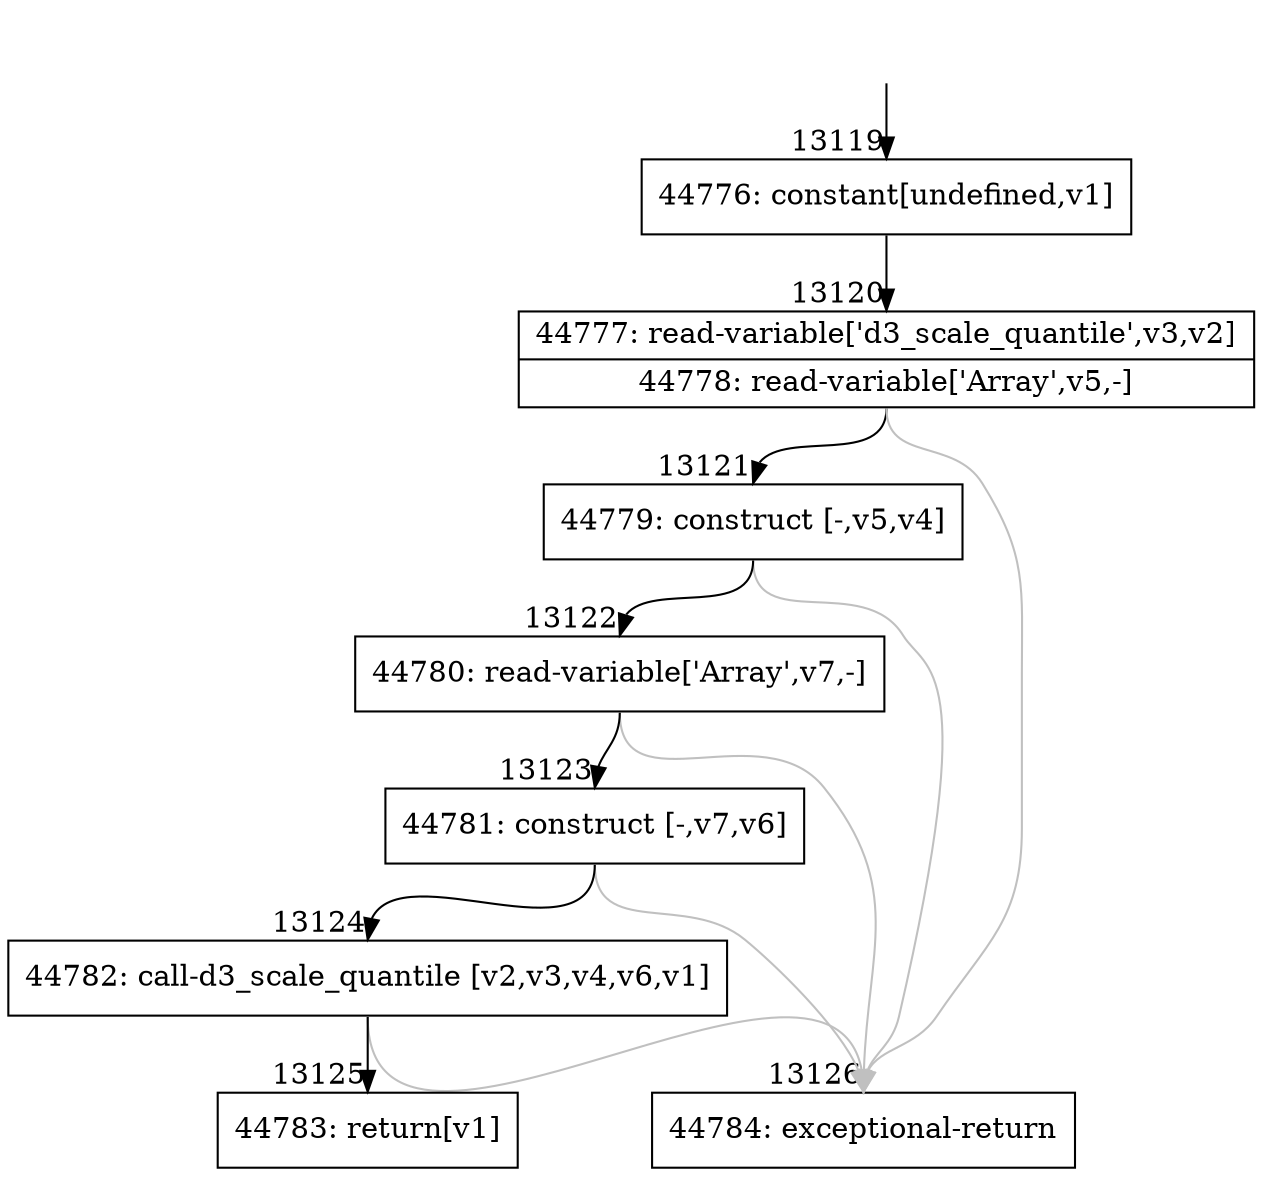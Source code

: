 digraph {
rankdir="TD"
BB_entry1218[shape=none,label=""];
BB_entry1218 -> BB13119 [tailport=s, headport=n, headlabel="    13119"]
BB13119 [shape=record label="{44776: constant[undefined,v1]}" ] 
BB13119 -> BB13120 [tailport=s, headport=n, headlabel="      13120"]
BB13120 [shape=record label="{44777: read-variable['d3_scale_quantile',v3,v2]|44778: read-variable['Array',v5,-]}" ] 
BB13120 -> BB13121 [tailport=s, headport=n, headlabel="      13121"]
BB13120 -> BB13126 [tailport=s, headport=n, color=gray, headlabel="      13126"]
BB13121 [shape=record label="{44779: construct [-,v5,v4]}" ] 
BB13121 -> BB13122 [tailport=s, headport=n, headlabel="      13122"]
BB13121 -> BB13126 [tailport=s, headport=n, color=gray]
BB13122 [shape=record label="{44780: read-variable['Array',v7,-]}" ] 
BB13122 -> BB13123 [tailport=s, headport=n, headlabel="      13123"]
BB13122 -> BB13126 [tailport=s, headport=n, color=gray]
BB13123 [shape=record label="{44781: construct [-,v7,v6]}" ] 
BB13123 -> BB13124 [tailport=s, headport=n, headlabel="      13124"]
BB13123 -> BB13126 [tailport=s, headport=n, color=gray]
BB13124 [shape=record label="{44782: call-d3_scale_quantile [v2,v3,v4,v6,v1]}" ] 
BB13124 -> BB13125 [tailport=s, headport=n, headlabel="      13125"]
BB13124 -> BB13126 [tailport=s, headport=n, color=gray]
BB13125 [shape=record label="{44783: return[v1]}" ] 
BB13126 [shape=record label="{44784: exceptional-return}" ] 
//#$~ 7819
}
